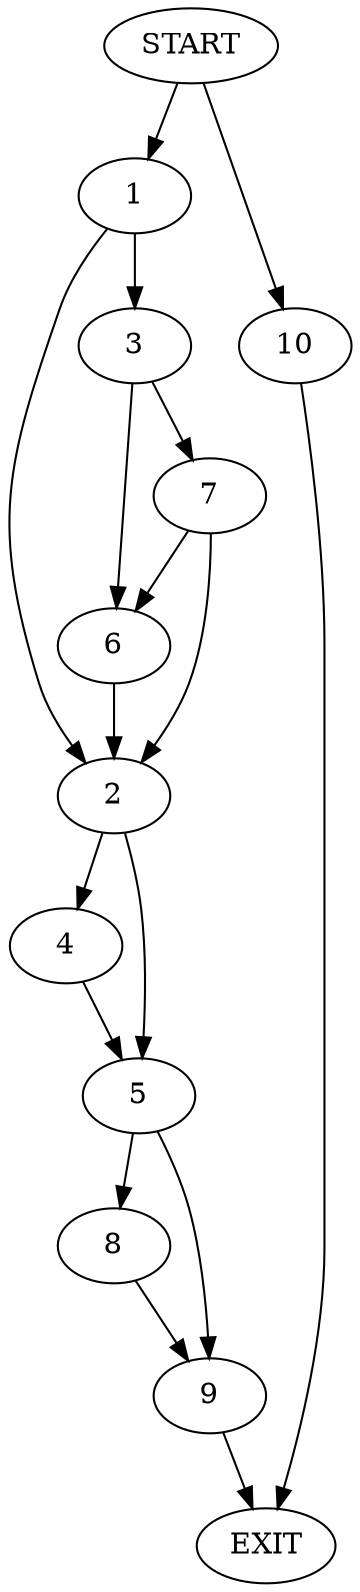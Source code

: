 digraph {
0 [label="START"]
11 [label="EXIT"]
0 -> 1
1 -> 2
1 -> 3
2 -> 4
2 -> 5
3 -> 6
3 -> 7
7 -> 2
7 -> 6
6 -> 2
4 -> 5
5 -> 8
5 -> 9
0 -> 10
10 -> 11
9 -> 11
8 -> 9
}
